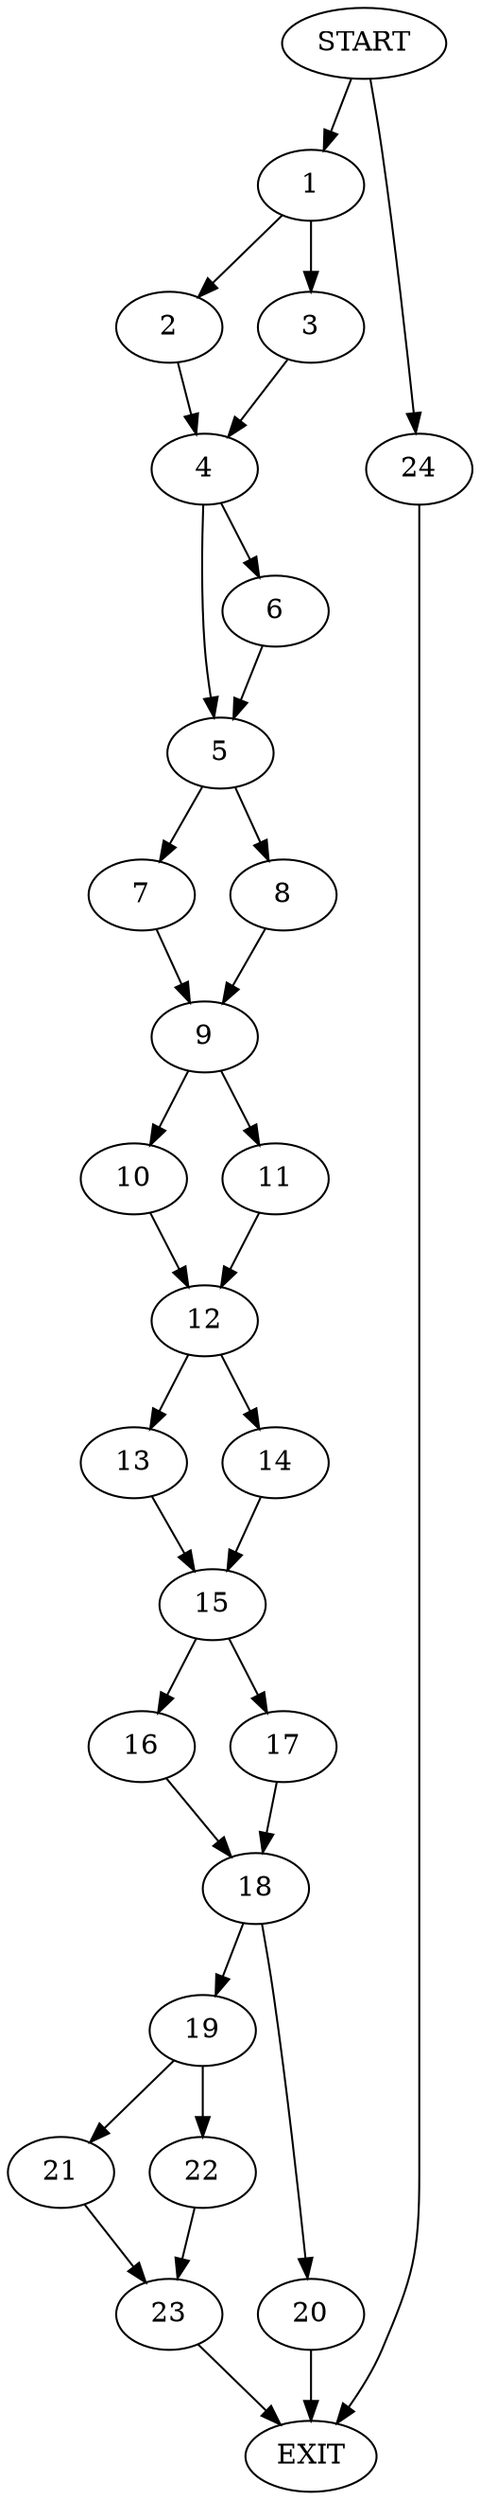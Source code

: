 digraph {
0 [label="START"]
25 [label="EXIT"]
0 -> 1
1 -> 2
1 -> 3
3 -> 4
2 -> 4
4 -> 5
4 -> 6
6 -> 5
5 -> 7
5 -> 8
8 -> 9
7 -> 9
9 -> 10
9 -> 11
11 -> 12
10 -> 12
12 -> 13
12 -> 14
14 -> 15
13 -> 15
15 -> 16
15 -> 17
17 -> 18
16 -> 18
18 -> 19
18 -> 20
20 -> 25
19 -> 21
19 -> 22
22 -> 23
21 -> 23
23 -> 25
0 -> 24
24 -> 25
}
